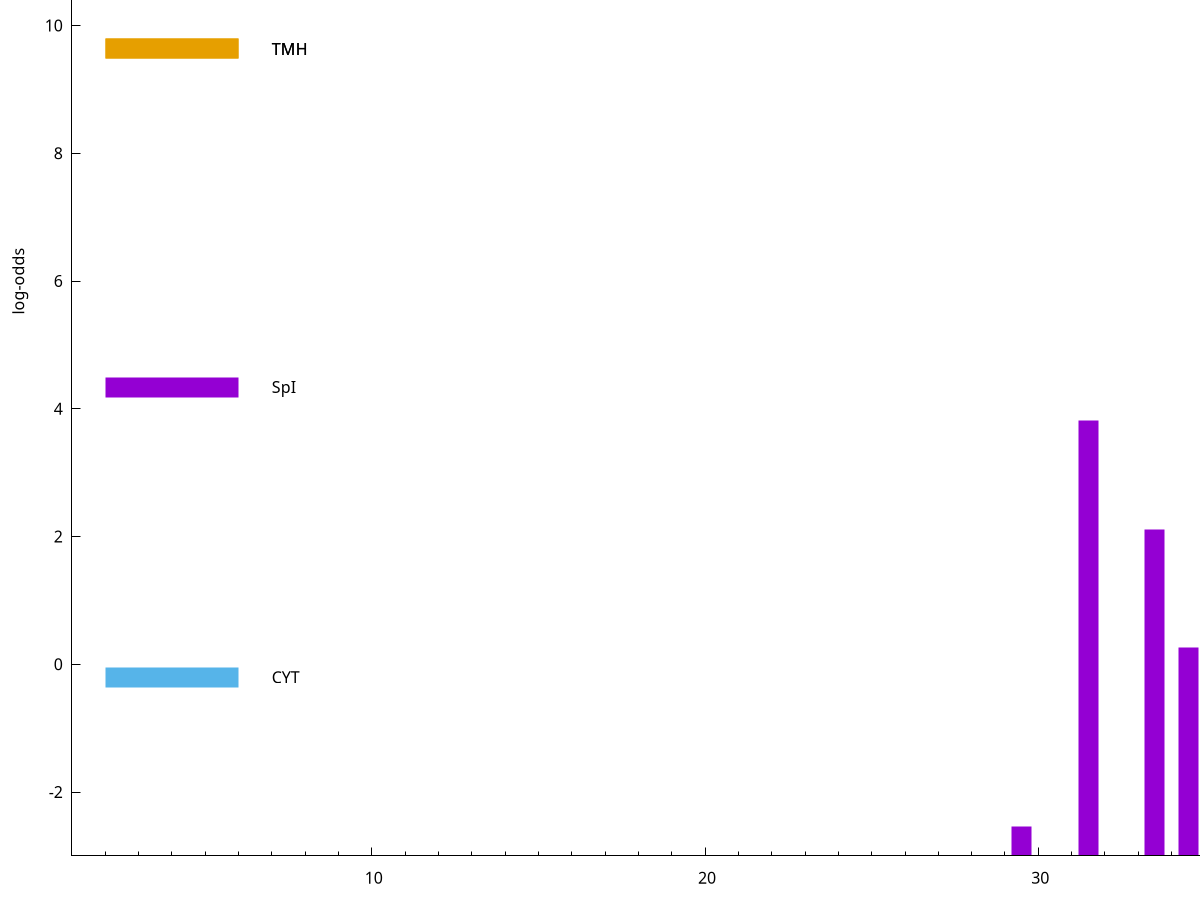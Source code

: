 set title "LipoP predictions for SPy_1385"
set size 2., 1.4
set xrange [1:70] 
set mxtics 10
set yrange [-3:15]
set y2range [0:18]
set ylabel "log-odds"
set term postscript eps color solid "Helvetica" 30
set output "SPy_1385.eps"
set arrow from 2,9.63533 to 6,9.63533 nohead lt 4 lw 20
set label "TMH" at 7,9.63533
set arrow from 2,4.34001 to 6,4.34001 nohead lt 1 lw 20
set label "SpI" at 7,4.34001
set arrow from 2,-0.200913 to 6,-0.200913 nohead lt 3 lw 20
set label "CYT" at 7,-0.200913
set arrow from 2,9.63533 to 6,9.63533 nohead lt 4 lw 20
set label "TMH" at 7,9.63533
# NOTE: The scores below are the log-odds scores with the threshold
# NOTE: subtracted (a hack to make gnuplot make the histogram all
# NOTE: look nice).
plot "-" axes x1y2 title "" with impulses lt 1 lw 20
31.500000 6.813870
33.500000 5.109100
34.500000 3.256415
36.500000 0.872660
29.500000 0.458680
e
exit
